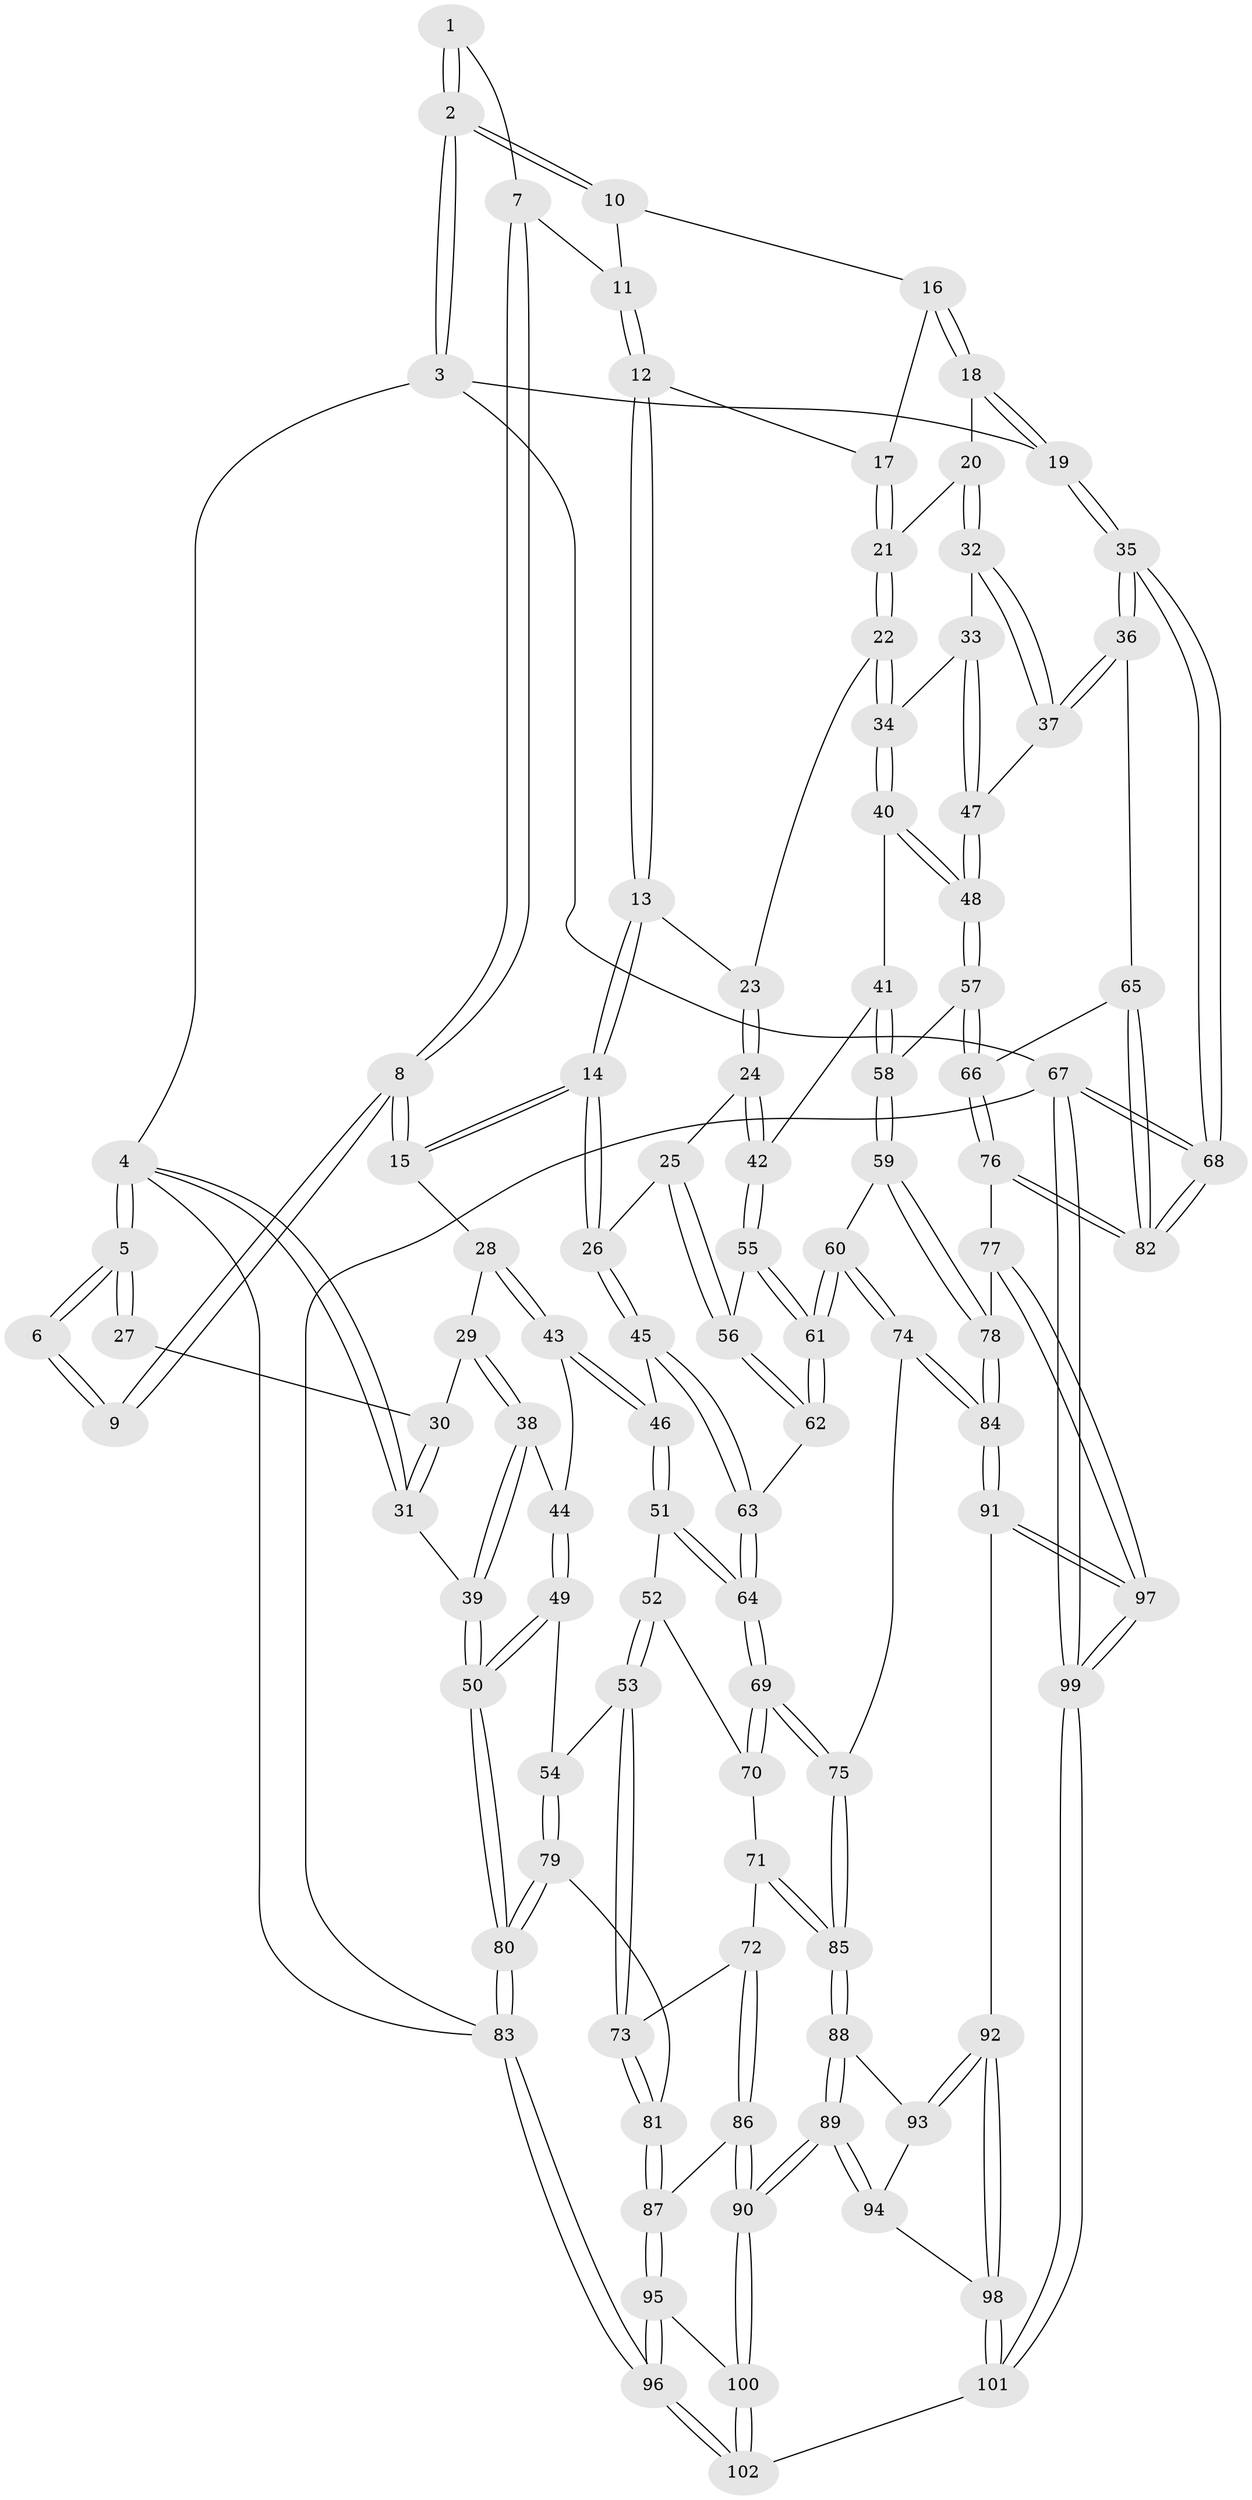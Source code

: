 // Generated by graph-tools (version 1.1) at 2025/11/02/21/25 10:11:13]
// undirected, 102 vertices, 252 edges
graph export_dot {
graph [start="1"]
  node [color=gray90,style=filled];
  1 [pos="+0.6558085070648535+0"];
  2 [pos="+1+0"];
  3 [pos="+1+0"];
  4 [pos="+0+0"];
  5 [pos="+0+0"];
  6 [pos="+0.34683574490771+0"];
  7 [pos="+0.6448184663987239+0.032333248023574"];
  8 [pos="+0.36133562862849194+0.14532149646703932"];
  9 [pos="+0.358653615481763+0.1380243079472852"];
  10 [pos="+0.7920019400357344+0.10515671620579219"];
  11 [pos="+0.6609542457555622+0.06831196413483885"];
  12 [pos="+0.6475583032133484+0.18275300081156698"];
  13 [pos="+0.6453000921466585+0.1879334533348453"];
  14 [pos="+0.4001608572335154+0.26351347031662303"];
  15 [pos="+0.36036003273732414+0.23071496929508903"];
  16 [pos="+0.8342639455427124+0.16624354332387486"];
  17 [pos="+0.81811587708841+0.20745198120425845"];
  18 [pos="+1+0.09886215867338739"];
  19 [pos="+1+0"];
  20 [pos="+0.9059058566728748+0.2951239245525804"];
  21 [pos="+0.8204540150517142+0.2533359624696458"];
  22 [pos="+0.7538381942241874+0.31495540872963623"];
  23 [pos="+0.6555909414200942+0.21855222621539316"];
  24 [pos="+0.5851692725453277+0.41689619912012027"];
  25 [pos="+0.5673101100444613+0.4180837854747928"];
  26 [pos="+0.48333448587169+0.41827936598794196"];
  27 [pos="+0.2195437478725914+0.09203465657306005"];
  28 [pos="+0.27089763827468466+0.2716942108630504"];
  29 [pos="+0.14617415538710843+0.2580439229177431"];
  30 [pos="+0.010730242772161655+0.16640859737179414"];
  31 [pos="+0+0"];
  32 [pos="+0.9093474966732743+0.328941774320066"];
  33 [pos="+0.8603709817132801+0.38266257353318484"];
  34 [pos="+0.7467988687361367+0.3688125075631388"];
  35 [pos="+1+0.473924896926093"];
  36 [pos="+1+0.4742426195340256"];
  37 [pos="+1+0.45436532750343145"];
  38 [pos="+0.08204432592334782+0.38530452838393636"];
  39 [pos="+0+0.5031629342845562"];
  40 [pos="+0.7030649862667684+0.4269564394417883"];
  41 [pos="+0.680641603891525+0.4346217913480722"];
  42 [pos="+0.6626108230325937+0.43565189533465504"];
  43 [pos="+0.22710072458819547+0.41249639617562067"];
  44 [pos="+0.18124182599028352+0.4490491840382604"];
  45 [pos="+0.467088837055716+0.4551204184753112"];
  46 [pos="+0.3210875131793699+0.5136638429133853"];
  47 [pos="+0.8947467773399342+0.4836132617453352"];
  48 [pos="+0.8459462186237628+0.5263673365734367"];
  49 [pos="+0.14749550186775812+0.5419290235552059"];
  50 [pos="+0+0.5300754763858746"];
  51 [pos="+0.2847955686024638+0.5689256587834007"];
  52 [pos="+0.2745240869630259+0.57909271941067"];
  53 [pos="+0.20977918000020127+0.6044446680719157"];
  54 [pos="+0.20712331958673602+0.6035906889586287"];
  55 [pos="+0.6613567684586482+0.44427094075507084"];
  56 [pos="+0.6082480873915594+0.5899024628096603"];
  57 [pos="+0.8424204235474821+0.5730951724832257"];
  58 [pos="+0.7357727674952237+0.6256502873584371"];
  59 [pos="+0.6979954071010885+0.6714672813618623"];
  60 [pos="+0.6695481743117286+0.6640070099592187"];
  61 [pos="+0.6547869017099156+0.6383104929119001"];
  62 [pos="+0.6076568158369549+0.594984580197407"];
  63 [pos="+0.4798844300900954+0.5656654271827756"];
  64 [pos="+0.4656247706548404+0.6354697346824384"];
  65 [pos="+0.9950426272666186+0.586384096490432"];
  66 [pos="+0.8886267068476412+0.6291521048178446"];
  67 [pos="+1+1"];
  68 [pos="+1+1"];
  69 [pos="+0.4627618404539517+0.7076408697650888"];
  70 [pos="+0.2933062478918249+0.5989016411504123"];
  71 [pos="+0.3576750950561969+0.7399252217015276"];
  72 [pos="+0.3173715975352845+0.7481265930840658"];
  73 [pos="+0.23014651911981474+0.6632603353667476"];
  74 [pos="+0.5233732019035406+0.7230723413805296"];
  75 [pos="+0.4645245248222347+0.7232154828737901"];
  76 [pos="+0.9090075989773294+0.7855259891624612"];
  77 [pos="+0.8918470203268589+0.7870654859454833"];
  78 [pos="+0.7345534849812712+0.7421508273735926"];
  79 [pos="+0.03423304861931957+0.7658135384793232"];
  80 [pos="+0+0.7873182195391892"];
  81 [pos="+0.16542080796331698+0.8027598882302648"];
  82 [pos="+0.9502273319813326+0.8071191310211759"];
  83 [pos="+0+1"];
  84 [pos="+0.6654102508389248+0.843816224650352"];
  85 [pos="+0.4546767205276996+0.7370359318388784"];
  86 [pos="+0.24146362981937644+0.8364096993878766"];
  87 [pos="+0.22503599436586663+0.8478696685986167"];
  88 [pos="+0.45526719541001337+0.7546922329817682"];
  89 [pos="+0.4430113642352978+0.8616382223879658"];
  90 [pos="+0.43579086529109323+0.8742615834762261"];
  91 [pos="+0.6624321919777507+0.8676713200133329"];
  92 [pos="+0.6405524658097418+0.8734228651275475"];
  93 [pos="+0.5764639337418442+0.8489710373369067"];
  94 [pos="+0.5117425994575664+0.8861334916575869"];
  95 [pos="+0.22764568015064007+0.9359778582431394"];
  96 [pos="+0+1"];
  97 [pos="+0.7226126968463544+0.953443233884471"];
  98 [pos="+0.5697526679065723+0.9175457993123265"];
  99 [pos="+0.7612356910642217+1"];
  100 [pos="+0.4174634304735337+0.9365335608905317"];
  101 [pos="+0.5202292017027166+1"];
  102 [pos="+0.5038800577447399+1"];
  1 -- 2;
  1 -- 2;
  1 -- 7;
  2 -- 3;
  2 -- 3;
  2 -- 10;
  2 -- 10;
  3 -- 4;
  3 -- 19;
  3 -- 67;
  4 -- 5;
  4 -- 5;
  4 -- 31;
  4 -- 31;
  4 -- 83;
  5 -- 6;
  5 -- 6;
  5 -- 27;
  5 -- 27;
  6 -- 9;
  6 -- 9;
  7 -- 8;
  7 -- 8;
  7 -- 11;
  8 -- 9;
  8 -- 9;
  8 -- 15;
  8 -- 15;
  10 -- 11;
  10 -- 16;
  11 -- 12;
  11 -- 12;
  12 -- 13;
  12 -- 13;
  12 -- 17;
  13 -- 14;
  13 -- 14;
  13 -- 23;
  14 -- 15;
  14 -- 15;
  14 -- 26;
  14 -- 26;
  15 -- 28;
  16 -- 17;
  16 -- 18;
  16 -- 18;
  17 -- 21;
  17 -- 21;
  18 -- 19;
  18 -- 19;
  18 -- 20;
  19 -- 35;
  19 -- 35;
  20 -- 21;
  20 -- 32;
  20 -- 32;
  21 -- 22;
  21 -- 22;
  22 -- 23;
  22 -- 34;
  22 -- 34;
  23 -- 24;
  23 -- 24;
  24 -- 25;
  24 -- 42;
  24 -- 42;
  25 -- 26;
  25 -- 56;
  25 -- 56;
  26 -- 45;
  26 -- 45;
  27 -- 30;
  28 -- 29;
  28 -- 43;
  28 -- 43;
  29 -- 30;
  29 -- 38;
  29 -- 38;
  30 -- 31;
  30 -- 31;
  31 -- 39;
  32 -- 33;
  32 -- 37;
  32 -- 37;
  33 -- 34;
  33 -- 47;
  33 -- 47;
  34 -- 40;
  34 -- 40;
  35 -- 36;
  35 -- 36;
  35 -- 68;
  35 -- 68;
  36 -- 37;
  36 -- 37;
  36 -- 65;
  37 -- 47;
  38 -- 39;
  38 -- 39;
  38 -- 44;
  39 -- 50;
  39 -- 50;
  40 -- 41;
  40 -- 48;
  40 -- 48;
  41 -- 42;
  41 -- 58;
  41 -- 58;
  42 -- 55;
  42 -- 55;
  43 -- 44;
  43 -- 46;
  43 -- 46;
  44 -- 49;
  44 -- 49;
  45 -- 46;
  45 -- 63;
  45 -- 63;
  46 -- 51;
  46 -- 51;
  47 -- 48;
  47 -- 48;
  48 -- 57;
  48 -- 57;
  49 -- 50;
  49 -- 50;
  49 -- 54;
  50 -- 80;
  50 -- 80;
  51 -- 52;
  51 -- 64;
  51 -- 64;
  52 -- 53;
  52 -- 53;
  52 -- 70;
  53 -- 54;
  53 -- 73;
  53 -- 73;
  54 -- 79;
  54 -- 79;
  55 -- 56;
  55 -- 61;
  55 -- 61;
  56 -- 62;
  56 -- 62;
  57 -- 58;
  57 -- 66;
  57 -- 66;
  58 -- 59;
  58 -- 59;
  59 -- 60;
  59 -- 78;
  59 -- 78;
  60 -- 61;
  60 -- 61;
  60 -- 74;
  60 -- 74;
  61 -- 62;
  61 -- 62;
  62 -- 63;
  63 -- 64;
  63 -- 64;
  64 -- 69;
  64 -- 69;
  65 -- 66;
  65 -- 82;
  65 -- 82;
  66 -- 76;
  66 -- 76;
  67 -- 68;
  67 -- 68;
  67 -- 99;
  67 -- 99;
  67 -- 83;
  68 -- 82;
  68 -- 82;
  69 -- 70;
  69 -- 70;
  69 -- 75;
  69 -- 75;
  70 -- 71;
  71 -- 72;
  71 -- 85;
  71 -- 85;
  72 -- 73;
  72 -- 86;
  72 -- 86;
  73 -- 81;
  73 -- 81;
  74 -- 75;
  74 -- 84;
  74 -- 84;
  75 -- 85;
  75 -- 85;
  76 -- 77;
  76 -- 82;
  76 -- 82;
  77 -- 78;
  77 -- 97;
  77 -- 97;
  78 -- 84;
  78 -- 84;
  79 -- 80;
  79 -- 80;
  79 -- 81;
  80 -- 83;
  80 -- 83;
  81 -- 87;
  81 -- 87;
  83 -- 96;
  83 -- 96;
  84 -- 91;
  84 -- 91;
  85 -- 88;
  85 -- 88;
  86 -- 87;
  86 -- 90;
  86 -- 90;
  87 -- 95;
  87 -- 95;
  88 -- 89;
  88 -- 89;
  88 -- 93;
  89 -- 90;
  89 -- 90;
  89 -- 94;
  89 -- 94;
  90 -- 100;
  90 -- 100;
  91 -- 92;
  91 -- 97;
  91 -- 97;
  92 -- 93;
  92 -- 93;
  92 -- 98;
  92 -- 98;
  93 -- 94;
  94 -- 98;
  95 -- 96;
  95 -- 96;
  95 -- 100;
  96 -- 102;
  96 -- 102;
  97 -- 99;
  97 -- 99;
  98 -- 101;
  98 -- 101;
  99 -- 101;
  99 -- 101;
  100 -- 102;
  100 -- 102;
  101 -- 102;
}
